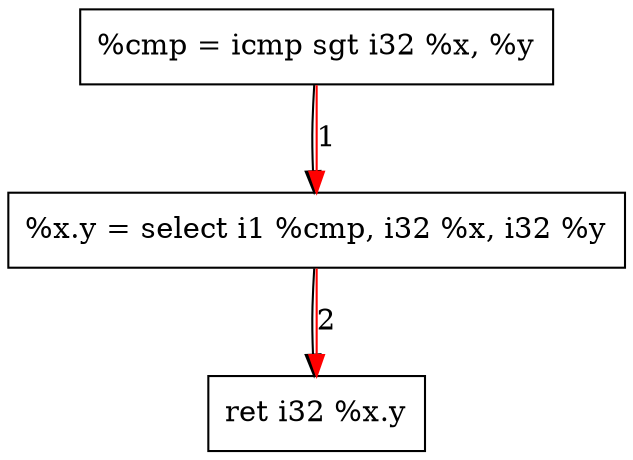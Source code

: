 digraph "CDFG for'func' function" {
	Node0x5573b4e426f0[shape=record, label="  %cmp = icmp sgt i32 %x, %y"]
	Node0x5573b4dccc98[shape=record, label="  %x.y = select i1 %cmp, i32 %x, i32 %y"]
	Node0x5573b4e42678[shape=record, label="  ret i32 %x.y"]
	Node0x5573b4e426f0 -> Node0x5573b4dccc98
	Node0x5573b4dccc98 -> Node0x5573b4e42678
edge [color=red]
	Node0x5573b4e426f0 -> Node0x5573b4dccc98[label="1"]
	Node0x5573b4dccc98 -> Node0x5573b4e42678[label="2"]
}
